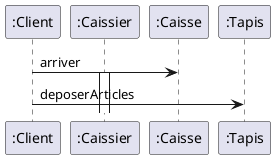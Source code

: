 @startuml TD5.2.1


participant client as ":Client"
participant caissier as ":Caissier"
participant caisse as ":Caisse"


client -> caisse: arriver

activate caissier

participant tapis as ":Tapis"

client -> tapis: deposerArticles





@enduml
